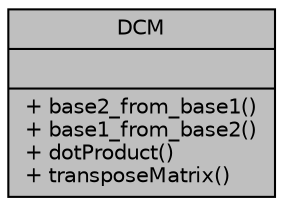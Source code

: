 digraph "DCM"
{
 // INTERACTIVE_SVG=YES
  edge [fontname="Helvetica",fontsize="10",labelfontname="Helvetica",labelfontsize="10"];
  node [fontname="Helvetica",fontsize="10",shape=record];
  Node1 [label="{DCM\n||+ base2_from_base1()\l+ base1_from_base2()\l+ dotProduct()\l+ transposeMatrix()\l}",height=0.2,width=0.4,color="black", fillcolor="grey75", style="filled", fontcolor="black"];
}
